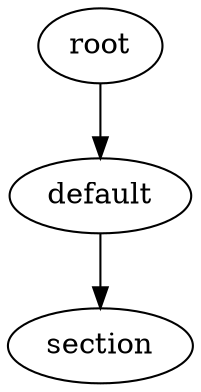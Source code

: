 digraph default {
    root_1 [label="root"];
    default_2 [label="default"];
    section_3 [label="section"];
    root_1 -> default_2;
    default_2 -> section_3;
}
